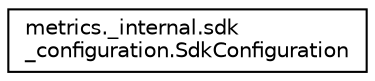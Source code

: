 digraph "Graphical Class Hierarchy"
{
 // LATEX_PDF_SIZE
  edge [fontname="Helvetica",fontsize="10",labelfontname="Helvetica",labelfontsize="10"];
  node [fontname="Helvetica",fontsize="10",shape=record];
  rankdir="LR";
  Node0 [label="metrics._internal.sdk\l_configuration.SdkConfiguration",height=0.2,width=0.4,color="black", fillcolor="white", style="filled",URL="$classmetrics_1_1__internal_1_1sdk__configuration_1_1SdkConfiguration.html",tooltip=" "];
}
